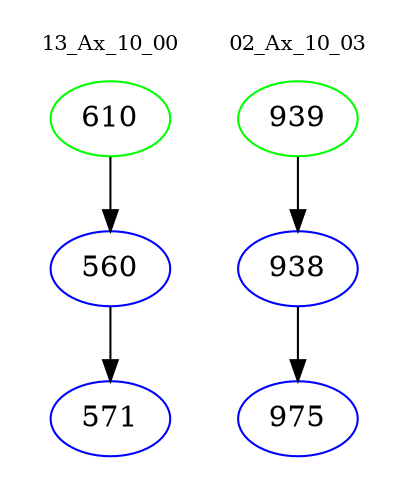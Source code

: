 digraph{
subgraph cluster_0 {
color = white
label = "13_Ax_10_00";
fontsize=10;
T0_610 [label="610", color="green"]
T0_610 -> T0_560 [color="black"]
T0_560 [label="560", color="blue"]
T0_560 -> T0_571 [color="black"]
T0_571 [label="571", color="blue"]
}
subgraph cluster_1 {
color = white
label = "02_Ax_10_03";
fontsize=10;
T1_939 [label="939", color="green"]
T1_939 -> T1_938 [color="black"]
T1_938 [label="938", color="blue"]
T1_938 -> T1_975 [color="black"]
T1_975 [label="975", color="blue"]
}
}
